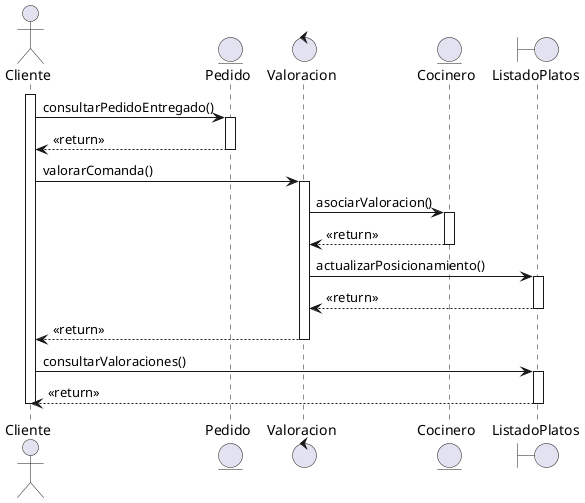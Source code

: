 @startuml
actor Cliente
entity Pedido
control Valoracion
entity Cocinero
boundary ListadoPlatos

activate Cliente

Cliente -> Pedido : consultarPedidoEntregado()
activate Pedido
Pedido --> Cliente : <<return>>
deactivate Pedido

Cliente -> Valoracion : valorarComanda()
activate Valoracion

Valoracion -> Cocinero : asociarValoracion()
activate Cocinero
Cocinero --> Valoracion : <<return>>
deactivate Cocinero

Valoracion -> ListadoPlatos : actualizarPosicionamiento()
activate ListadoPlatos
ListadoPlatos --> Valoracion : <<return>>
deactivate ListadoPlatos

Valoracion --> Cliente : <<return>>
deactivate Valoracion

Cliente -> ListadoPlatos : consultarValoraciones()
activate ListadoPlatos
ListadoPlatos --> Cliente : <<return>>
deactivate ListadoPlatos

deactivate Cliente
@enduml

